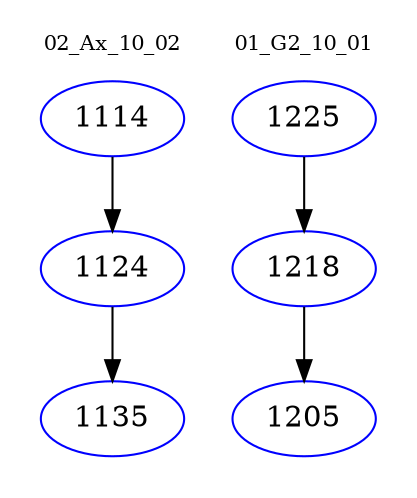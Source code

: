 digraph{
subgraph cluster_0 {
color = white
label = "02_Ax_10_02";
fontsize=10;
T0_1114 [label="1114", color="blue"]
T0_1114 -> T0_1124 [color="black"]
T0_1124 [label="1124", color="blue"]
T0_1124 -> T0_1135 [color="black"]
T0_1135 [label="1135", color="blue"]
}
subgraph cluster_1 {
color = white
label = "01_G2_10_01";
fontsize=10;
T1_1225 [label="1225", color="blue"]
T1_1225 -> T1_1218 [color="black"]
T1_1218 [label="1218", color="blue"]
T1_1218 -> T1_1205 [color="black"]
T1_1205 [label="1205", color="blue"]
}
}
